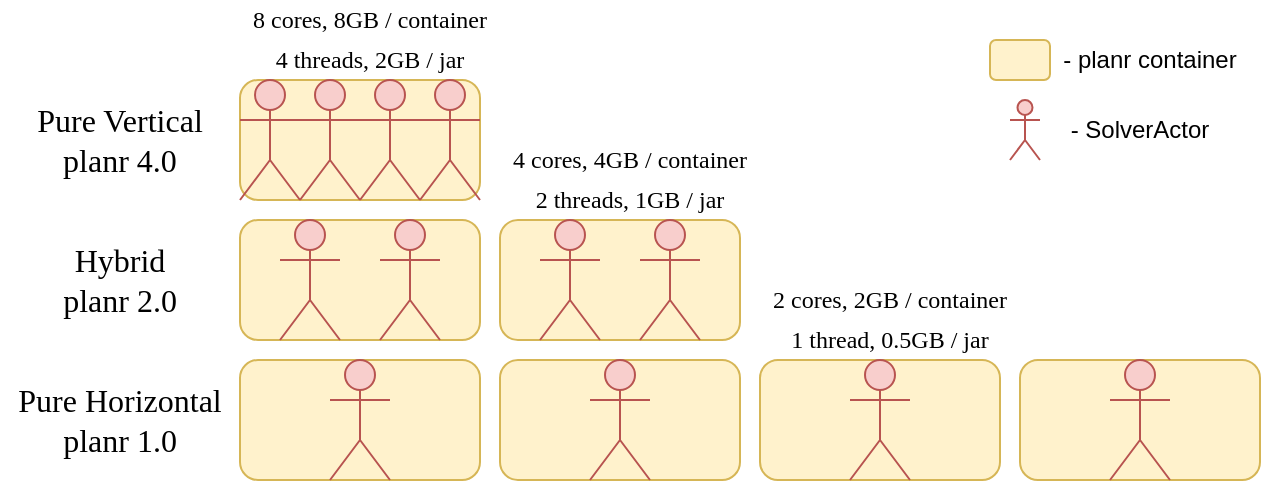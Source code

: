 <mxfile version="13.1.11" type="device"><diagram id="Pwiedm87b5p04frQGGGG" name="Page-1"><mxGraphModel dx="1038" dy="499" grid="1" gridSize="10" guides="1" tooltips="1" connect="1" arrows="1" fold="1" page="1" pageScale="1" pageWidth="850" pageHeight="1100" math="0" shadow="0"><root><mxCell id="0"/><mxCell id="1" parent="0"/><mxCell id="IoDn7BWIcINAeH805Q1h-1" value="" style="rounded=1;whiteSpace=wrap;html=1;fillColor=#fff2cc;strokeColor=#d6b656;" vertex="1" parent="1"><mxGeometry x="290" y="400" width="120" height="60" as="geometry"/></mxCell><mxCell id="IoDn7BWIcINAeH805Q1h-2" value="" style="shape=umlActor;verticalLabelPosition=bottom;labelBackgroundColor=#ffffff;verticalAlign=top;html=1;outlineConnect=0;fillColor=#f8cecc;strokeColor=#b85450;" vertex="1" parent="1"><mxGeometry x="335" y="400" width="30" height="60" as="geometry"/></mxCell><mxCell id="IoDn7BWIcINAeH805Q1h-3" value="" style="rounded=1;whiteSpace=wrap;html=1;fillColor=#fff2cc;strokeColor=#d6b656;" vertex="1" parent="1"><mxGeometry x="420" y="400" width="120" height="60" as="geometry"/></mxCell><mxCell id="IoDn7BWIcINAeH805Q1h-4" value="" style="shape=umlActor;verticalLabelPosition=bottom;labelBackgroundColor=#ffffff;verticalAlign=top;html=1;outlineConnect=0;fillColor=#f8cecc;strokeColor=#b85450;" vertex="1" parent="1"><mxGeometry x="465" y="400" width="30" height="60" as="geometry"/></mxCell><mxCell id="IoDn7BWIcINAeH805Q1h-5" value="" style="rounded=1;whiteSpace=wrap;html=1;fillColor=#fff2cc;strokeColor=#d6b656;" vertex="1" parent="1"><mxGeometry x="550" y="400" width="120" height="60" as="geometry"/></mxCell><mxCell id="IoDn7BWIcINAeH805Q1h-6" value="" style="shape=umlActor;verticalLabelPosition=bottom;labelBackgroundColor=#ffffff;verticalAlign=top;html=1;outlineConnect=0;fillColor=#f8cecc;strokeColor=#b85450;" vertex="1" parent="1"><mxGeometry x="595" y="400" width="30" height="60" as="geometry"/></mxCell><mxCell id="IoDn7BWIcINAeH805Q1h-7" value="" style="rounded=1;whiteSpace=wrap;html=1;fillColor=#fff2cc;strokeColor=#d6b656;" vertex="1" parent="1"><mxGeometry x="680" y="400" width="120" height="60" as="geometry"/></mxCell><mxCell id="IoDn7BWIcINAeH805Q1h-8" value="" style="shape=umlActor;verticalLabelPosition=bottom;labelBackgroundColor=#ffffff;verticalAlign=top;html=1;outlineConnect=0;fillColor=#f8cecc;strokeColor=#b85450;" vertex="1" parent="1"><mxGeometry x="725" y="400" width="30" height="60" as="geometry"/></mxCell><mxCell id="IoDn7BWIcINAeH805Q1h-9" value="" style="rounded=1;whiteSpace=wrap;html=1;fillColor=#fff2cc;strokeColor=#d6b656;" vertex="1" parent="1"><mxGeometry x="290" y="330" width="120" height="60" as="geometry"/></mxCell><mxCell id="IoDn7BWIcINAeH805Q1h-10" value="" style="shape=umlActor;verticalLabelPosition=bottom;labelBackgroundColor=#ffffff;verticalAlign=top;html=1;outlineConnect=0;fillColor=#f8cecc;strokeColor=#b85450;" vertex="1" parent="1"><mxGeometry x="310" y="330" width="30" height="60" as="geometry"/></mxCell><mxCell id="IoDn7BWIcINAeH805Q1h-11" value="" style="shape=umlActor;verticalLabelPosition=bottom;labelBackgroundColor=#ffffff;verticalAlign=top;html=1;outlineConnect=0;fillColor=#f8cecc;strokeColor=#b85450;" vertex="1" parent="1"><mxGeometry x="360" y="330" width="30" height="60" as="geometry"/></mxCell><mxCell id="IoDn7BWIcINAeH805Q1h-12" value="" style="rounded=1;whiteSpace=wrap;html=1;fillColor=#fff2cc;strokeColor=#d6b656;" vertex="1" parent="1"><mxGeometry x="420" y="330" width="120" height="60" as="geometry"/></mxCell><mxCell id="IoDn7BWIcINAeH805Q1h-13" value="" style="shape=umlActor;verticalLabelPosition=bottom;labelBackgroundColor=#ffffff;verticalAlign=top;html=1;outlineConnect=0;fillColor=#f8cecc;strokeColor=#b85450;" vertex="1" parent="1"><mxGeometry x="440" y="330" width="30" height="60" as="geometry"/></mxCell><mxCell id="IoDn7BWIcINAeH805Q1h-14" value="" style="shape=umlActor;verticalLabelPosition=bottom;labelBackgroundColor=#ffffff;verticalAlign=top;html=1;outlineConnect=0;fillColor=#f8cecc;strokeColor=#b85450;" vertex="1" parent="1"><mxGeometry x="490" y="330" width="30" height="60" as="geometry"/></mxCell><mxCell id="IoDn7BWIcINAeH805Q1h-15" value="" style="rounded=1;whiteSpace=wrap;html=1;fillColor=#fff2cc;strokeColor=#d6b656;" vertex="1" parent="1"><mxGeometry x="290" y="260" width="120" height="60" as="geometry"/></mxCell><mxCell id="IoDn7BWIcINAeH805Q1h-16" value="" style="shape=umlActor;verticalLabelPosition=bottom;labelBackgroundColor=#ffffff;verticalAlign=top;html=1;outlineConnect=0;fillColor=#f8cecc;strokeColor=#b85450;" vertex="1" parent="1"><mxGeometry x="290" y="260" width="30" height="60" as="geometry"/></mxCell><mxCell id="IoDn7BWIcINAeH805Q1h-17" value="" style="shape=umlActor;verticalLabelPosition=bottom;labelBackgroundColor=#ffffff;verticalAlign=top;html=1;outlineConnect=0;fillColor=#f8cecc;strokeColor=#b85450;" vertex="1" parent="1"><mxGeometry x="350" y="260" width="30" height="60" as="geometry"/></mxCell><mxCell id="IoDn7BWIcINAeH805Q1h-18" value="" style="shape=umlActor;verticalLabelPosition=bottom;labelBackgroundColor=#ffffff;verticalAlign=top;html=1;outlineConnect=0;fillColor=#f8cecc;strokeColor=#b85450;" vertex="1" parent="1"><mxGeometry x="320" y="260" width="30" height="60" as="geometry"/></mxCell><mxCell id="IoDn7BWIcINAeH805Q1h-19" value="" style="shape=umlActor;verticalLabelPosition=bottom;labelBackgroundColor=#ffffff;verticalAlign=top;html=1;outlineConnect=0;fillColor=#f8cecc;strokeColor=#b85450;" vertex="1" parent="1"><mxGeometry x="380" y="260" width="30" height="60" as="geometry"/></mxCell><mxCell id="IoDn7BWIcINAeH805Q1h-20" value="&lt;font style=&quot;font-size: 16px&quot; face=&quot;Times New Roman&quot;&gt;Pure Horizontal&lt;br&gt;planr 1.0&lt;/font&gt;" style="text;html=1;strokeColor=none;fillColor=none;align=center;verticalAlign=middle;whiteSpace=wrap;rounded=0;" vertex="1" parent="1"><mxGeometry x="170" y="420" width="120" height="20" as="geometry"/></mxCell><mxCell id="IoDn7BWIcINAeH805Q1h-21" value="&lt;font style=&quot;font-size: 16px&quot; face=&quot;Times New Roman&quot;&gt;Hybrid&lt;br&gt;planr 2.0&lt;/font&gt;" style="text;html=1;strokeColor=none;fillColor=none;align=center;verticalAlign=middle;whiteSpace=wrap;rounded=0;" vertex="1" parent="1"><mxGeometry x="170" y="350" width="120" height="20" as="geometry"/></mxCell><mxCell id="IoDn7BWIcINAeH805Q1h-22" value="&lt;font style=&quot;font-size: 16px&quot; face=&quot;Times New Roman&quot;&gt;Pure Vertical&lt;br&gt;planr 4.0&lt;/font&gt;" style="text;html=1;strokeColor=none;fillColor=none;align=center;verticalAlign=middle;whiteSpace=wrap;rounded=0;" vertex="1" parent="1"><mxGeometry x="170" y="280" width="120" height="20" as="geometry"/></mxCell><mxCell id="IoDn7BWIcINAeH805Q1h-23" value="&lt;font face=&quot;Times New Roman&quot;&gt;8 cores, 8GB / container&lt;/font&gt;" style="text;html=1;strokeColor=none;fillColor=none;align=center;verticalAlign=middle;whiteSpace=wrap;rounded=0;" vertex="1" parent="1"><mxGeometry x="290" y="220" width="130" height="20" as="geometry"/></mxCell><mxCell id="IoDn7BWIcINAeH805Q1h-24" value="&lt;font face=&quot;Times New Roman&quot;&gt;4 threads, 2GB / jar&lt;/font&gt;" style="text;html=1;strokeColor=none;fillColor=none;align=center;verticalAlign=middle;whiteSpace=wrap;rounded=0;" vertex="1" parent="1"><mxGeometry x="290" y="240" width="130" height="20" as="geometry"/></mxCell><mxCell id="IoDn7BWIcINAeH805Q1h-25" value="&lt;font face=&quot;Times New Roman&quot;&gt;4 cores, 4GB / container&lt;/font&gt;" style="text;html=1;strokeColor=none;fillColor=none;align=center;verticalAlign=middle;whiteSpace=wrap;rounded=0;" vertex="1" parent="1"><mxGeometry x="420" y="290" width="130" height="20" as="geometry"/></mxCell><mxCell id="IoDn7BWIcINAeH805Q1h-26" value="&lt;font face=&quot;Times New Roman&quot;&gt;2 threads, 1GB / jar&lt;/font&gt;" style="text;html=1;strokeColor=none;fillColor=none;align=center;verticalAlign=middle;whiteSpace=wrap;rounded=0;" vertex="1" parent="1"><mxGeometry x="420" y="310" width="130" height="20" as="geometry"/></mxCell><mxCell id="IoDn7BWIcINAeH805Q1h-27" value="&lt;font face=&quot;Times New Roman&quot;&gt;2 cores, 2GB / container&lt;/font&gt;" style="text;html=1;strokeColor=none;fillColor=none;align=center;verticalAlign=middle;whiteSpace=wrap;rounded=0;" vertex="1" parent="1"><mxGeometry x="550" y="360" width="130" height="20" as="geometry"/></mxCell><mxCell id="IoDn7BWIcINAeH805Q1h-28" value="&lt;font face=&quot;Times New Roman&quot;&gt;1 thread, 0.5GB / jar&lt;/font&gt;" style="text;html=1;strokeColor=none;fillColor=none;align=center;verticalAlign=middle;whiteSpace=wrap;rounded=0;" vertex="1" parent="1"><mxGeometry x="550" y="380" width="130" height="20" as="geometry"/></mxCell><mxCell id="IoDn7BWIcINAeH805Q1h-30" value="" style="rounded=1;whiteSpace=wrap;html=1;fillColor=#fff2cc;strokeColor=#d6b656;" vertex="1" parent="1"><mxGeometry x="665" y="240" width="30" height="20" as="geometry"/></mxCell><mxCell id="IoDn7BWIcINAeH805Q1h-31" value="" style="shape=umlActor;verticalLabelPosition=bottom;labelBackgroundColor=#ffffff;verticalAlign=top;html=1;outlineConnect=0;fillColor=#f8cecc;strokeColor=#b85450;" vertex="1" parent="1"><mxGeometry x="675" y="270" width="15" height="30" as="geometry"/></mxCell><mxCell id="IoDn7BWIcINAeH805Q1h-32" value="- planr container" style="text;html=1;strokeColor=none;fillColor=none;align=center;verticalAlign=middle;whiteSpace=wrap;rounded=0;" vertex="1" parent="1"><mxGeometry x="690" y="240" width="110" height="20" as="geometry"/></mxCell><mxCell id="IoDn7BWIcINAeH805Q1h-33" value="- SolverActor" style="text;html=1;strokeColor=none;fillColor=none;align=center;verticalAlign=middle;whiteSpace=wrap;rounded=0;" vertex="1" parent="1"><mxGeometry x="695" y="275" width="90" height="20" as="geometry"/></mxCell></root></mxGraphModel></diagram></mxfile>